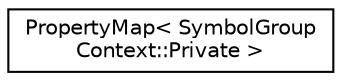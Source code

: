 digraph "Graphical Class Hierarchy"
{
 // LATEX_PDF_SIZE
  edge [fontname="Helvetica",fontsize="10",labelfontname="Helvetica",labelfontsize="10"];
  node [fontname="Helvetica",fontsize="10",shape=record];
  rankdir="LR";
  Node0 [label="PropertyMap\< SymbolGroup\lContext::Private \>",height=0.2,width=0.4,color="black", fillcolor="white", style="filled",URL="$classPropertyMap.html",tooltip=" "];
}
